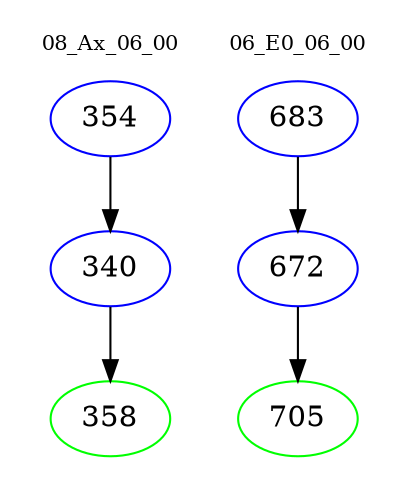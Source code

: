 digraph{
subgraph cluster_0 {
color = white
label = "08_Ax_06_00";
fontsize=10;
T0_354 [label="354", color="blue"]
T0_354 -> T0_340 [color="black"]
T0_340 [label="340", color="blue"]
T0_340 -> T0_358 [color="black"]
T0_358 [label="358", color="green"]
}
subgraph cluster_1 {
color = white
label = "06_E0_06_00";
fontsize=10;
T1_683 [label="683", color="blue"]
T1_683 -> T1_672 [color="black"]
T1_672 [label="672", color="blue"]
T1_672 -> T1_705 [color="black"]
T1_705 [label="705", color="green"]
}
}
